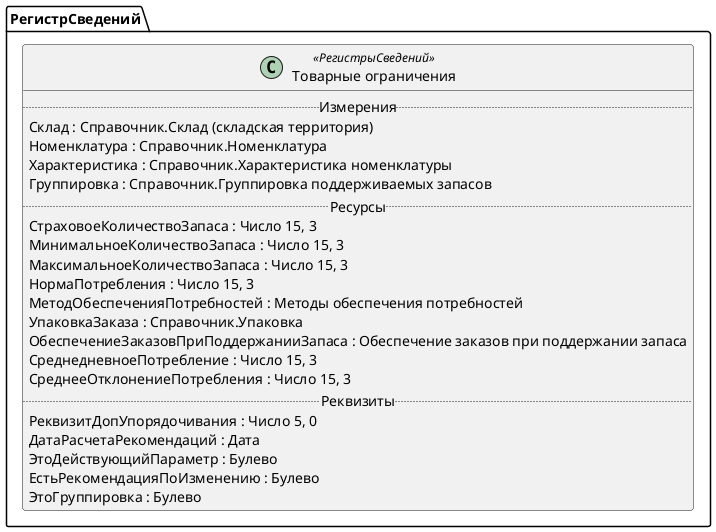 ﻿@startuml ТоварныеОграничения
'!include templates.wsd
'..\include templates.wsd
class РегистрСведений.ТоварныеОграничения as "Товарные ограничения" <<РегистрыСведений>>
{
..Измерения..
Склад : Справочник.Склад (складская территория)
Номенклатура : Справочник.Номенклатура
Характеристика : Справочник.Характеристика номенклатуры
Группировка : Справочник.Группировка поддерживаемых запасов
..Ресурсы..
СтраховоеКоличествоЗапаса : Число 15, 3
МинимальноеКоличествоЗапаса : Число 15, 3
МаксимальноеКоличествоЗапаса : Число 15, 3
НормаПотребления : Число 15, 3
МетодОбеспеченияПотребностей : Методы обеспечения потребностей
УпаковкаЗаказа : Справочник.Упаковка
ОбеспечениеЗаказовПриПоддержанииЗапаса : Обеспечение заказов при поддержании запаса
СреднедневноеПотребление : Число 15, 3
СреднееОтклонениеПотребления : Число 15, 3
..Реквизиты..
РеквизитДопУпорядочивания : Число 5, 0
ДатаРасчетаРекомендаций : Дата
ЭтоДействующийПараметр : Булево
ЕстьРекомендацияПоИзменению : Булево
ЭтоГруппировка : Булево
}
@enduml

